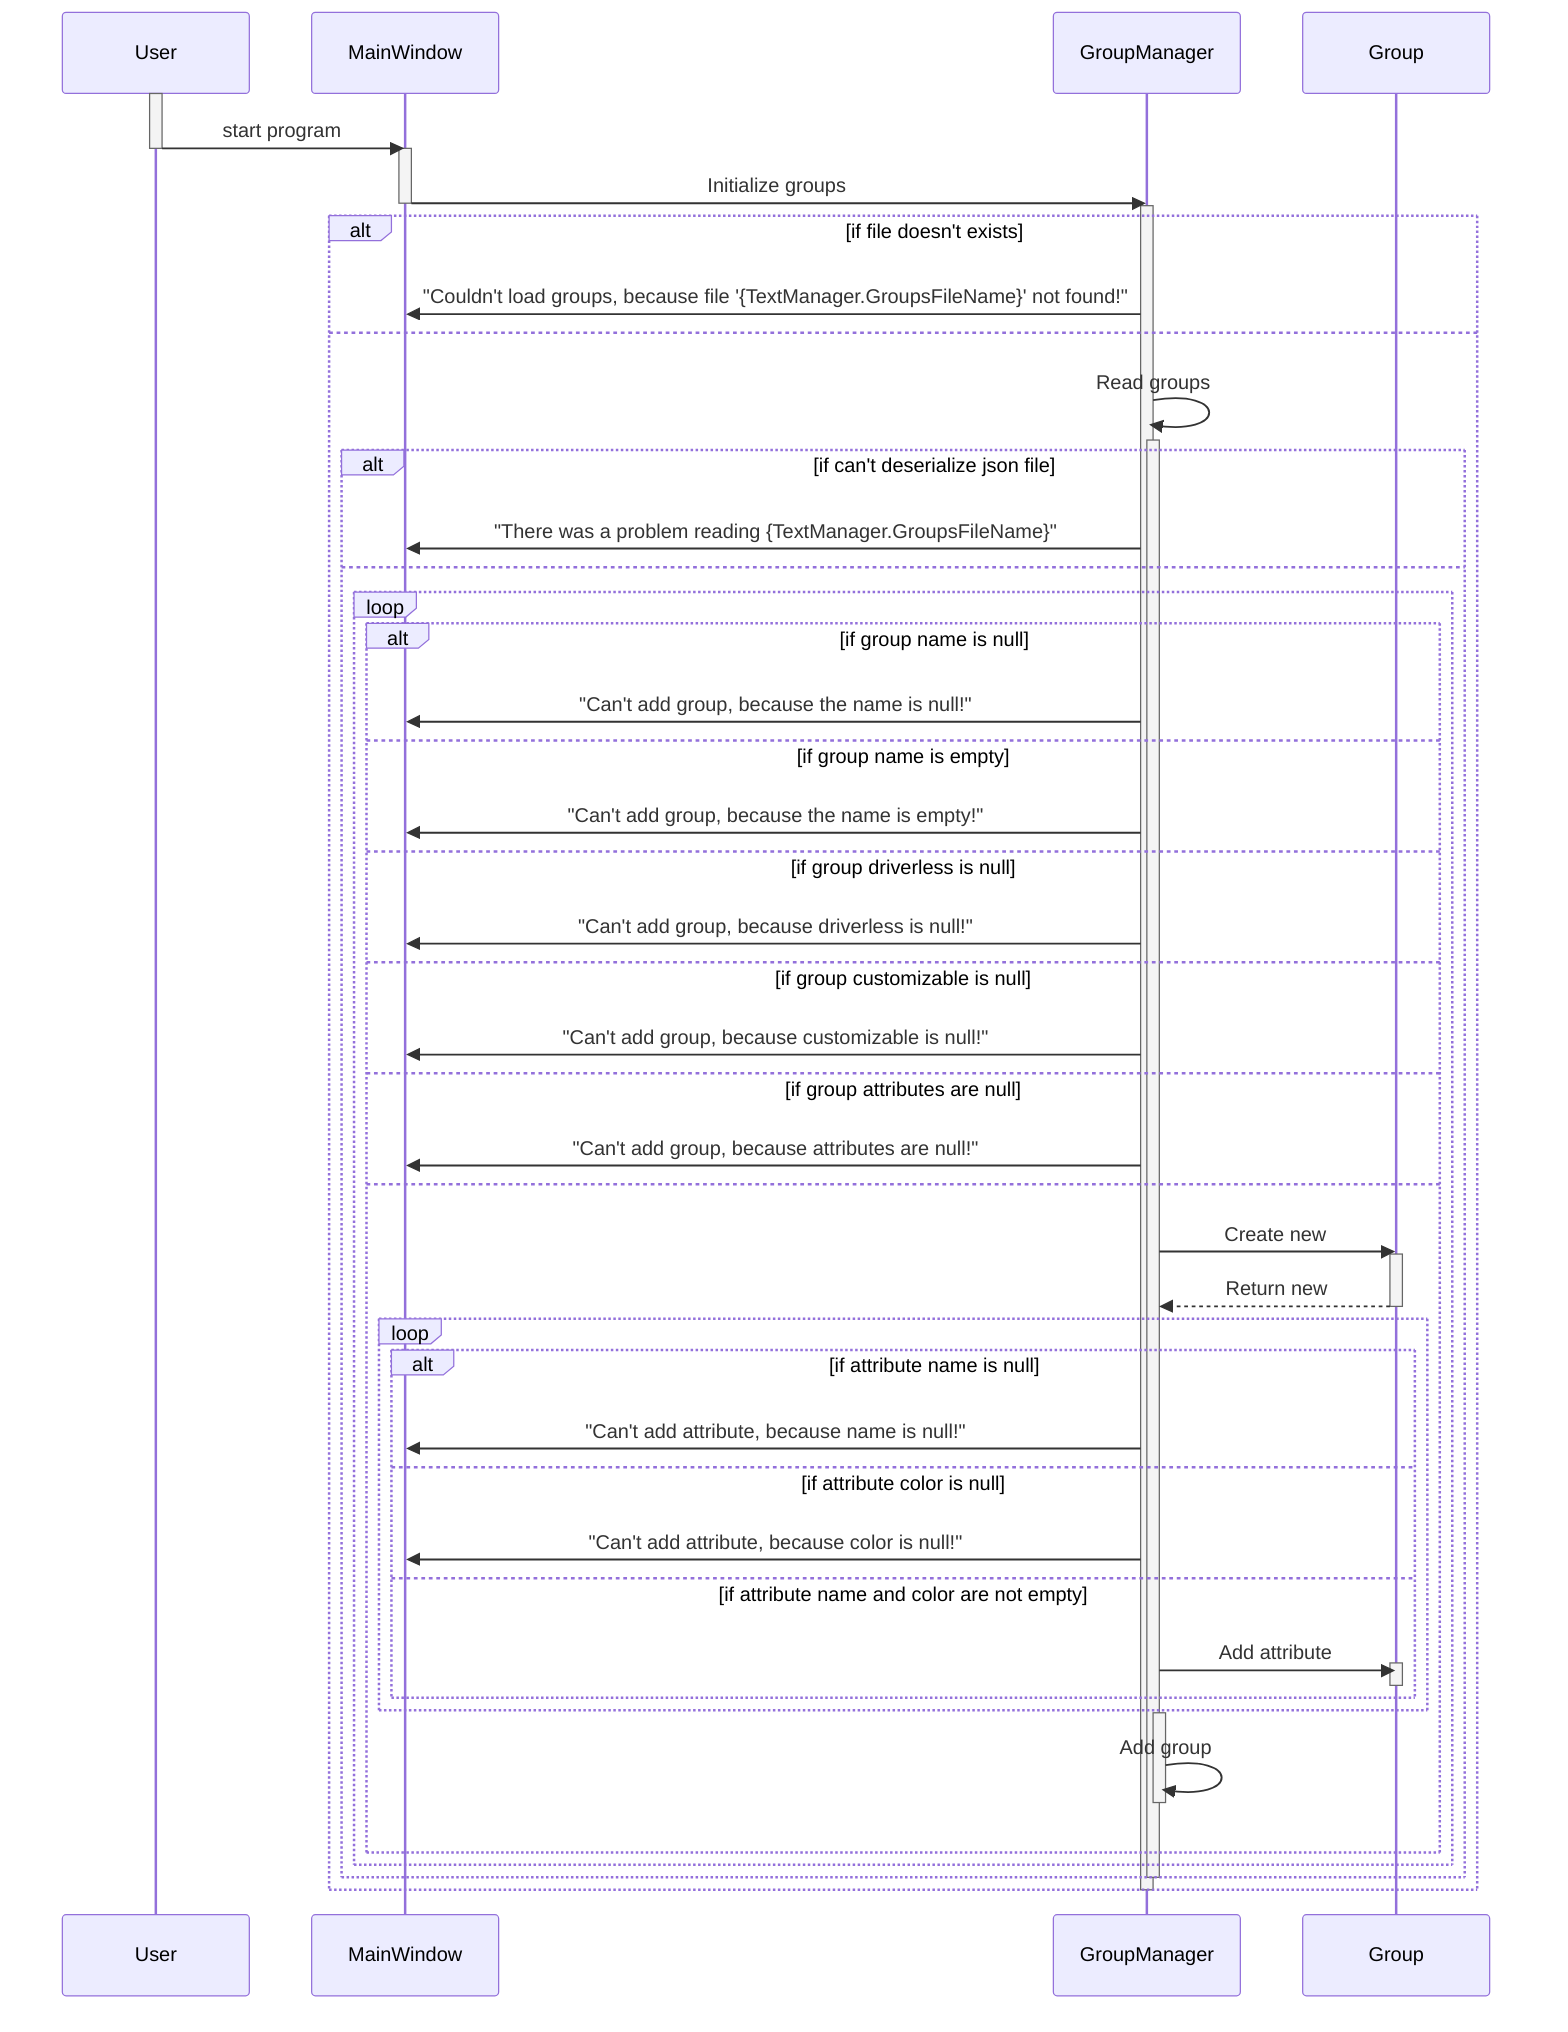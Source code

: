 sequenceDiagram
    participant User
    participant MainWindow
    participant GroupManager
    participant Group

    activate User
    User->>MainWindow: start program
    deactivate User

    activate MainWindow
    MainWindow ->> GroupManager: Initialize groups
    deactivate MainWindow

    activate GroupManager

    alt if file doesn't exists
        GroupManager ->> MainWindow: "Couldn't load groups, because file '{TextManager.GroupsFileName}' not found!"
    else
        GroupManager->>GroupManager: Read groups
        activate GroupManager

        alt if can't deserialize json file
            GroupManager ->> MainWindow: "There was a problem reading {TextManager.GroupsFileName}"
        else
            loop
                alt if group name is null
                    GroupManager ->> MainWindow: "Can't add group, because the name is null!"
                else if group name is empty
                    GroupManager ->> MainWindow: "Can't add group, because the name is empty!"
                else if group driverless is null
                    GroupManager ->> MainWindow: "Can't add group, because driverless is null!"
                else if group customizable is null
                    GroupManager ->> MainWindow: "Can't add group, because customizable is null!"
                else if group attributes are null
                    GroupManager ->> MainWindow: "Can't add group, because attributes are null!"
                else
                    GroupManager ->> Group: Create new
                    activate Group
                    Group -->> GroupManager: Return new
                    deactivate Group

                    loop
                        alt if attribute name is null
                            GroupManager ->> MainWindow: "Can't add attribute, because name is null!"
                        else if attribute color is null
                            GroupManager ->> MainWindow: "Can't add attribute, because color is null!"
                        else if attribute name and color are not empty
                            GroupManager ->> Group: Add attribute
                            activate Group
                            deactivate Group
                        end
                    end
                    
                    activate GroupManager
                    GroupManager ->> GroupManager: Add group
                    deactivate GroupManager
                end
            end
        end

        deactivate GroupManager
    end
    
    deactivate GroupManager